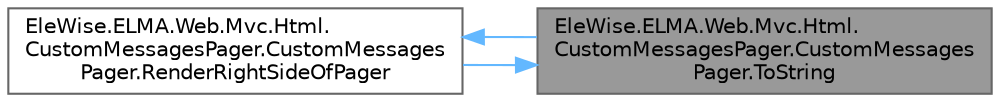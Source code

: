 digraph "EleWise.ELMA.Web.Mvc.Html.CustomMessagesPager.CustomMessagesPager.ToString"
{
 // LATEX_PDF_SIZE
  bgcolor="transparent";
  edge [fontname=Helvetica,fontsize=10,labelfontname=Helvetica,labelfontsize=10];
  node [fontname=Helvetica,fontsize=10,shape=box,height=0.2,width=0.4];
  rankdir="RL";
  Node1 [id="Node000001",label="EleWise.ELMA.Web.Mvc.Html.\lCustomMessagesPager.CustomMessages\lPager.ToString",height=0.2,width=0.4,color="gray40", fillcolor="grey60", style="filled", fontcolor="black",tooltip=" "];
  Node1 -> Node2 [id="edge1_Node000001_Node000002",dir="back",color="steelblue1",style="solid",tooltip=" "];
  Node2 [id="Node000002",label="EleWise.ELMA.Web.Mvc.Html.\lCustomMessagesPager.CustomMessages\lPager.RenderRightSideOfPager",height=0.2,width=0.4,color="grey40", fillcolor="white", style="filled",URL="$class_ele_wise_1_1_e_l_m_a_1_1_web_1_1_mvc_1_1_html_1_1_custom_messages_pager_1_1_custom_messages_pager.html#a6d7fd94f8f4eff882387e905c6dac9ce",tooltip=" "];
  Node2 -> Node1 [id="edge2_Node000002_Node000001",dir="back",color="steelblue1",style="solid",tooltip=" "];
}
